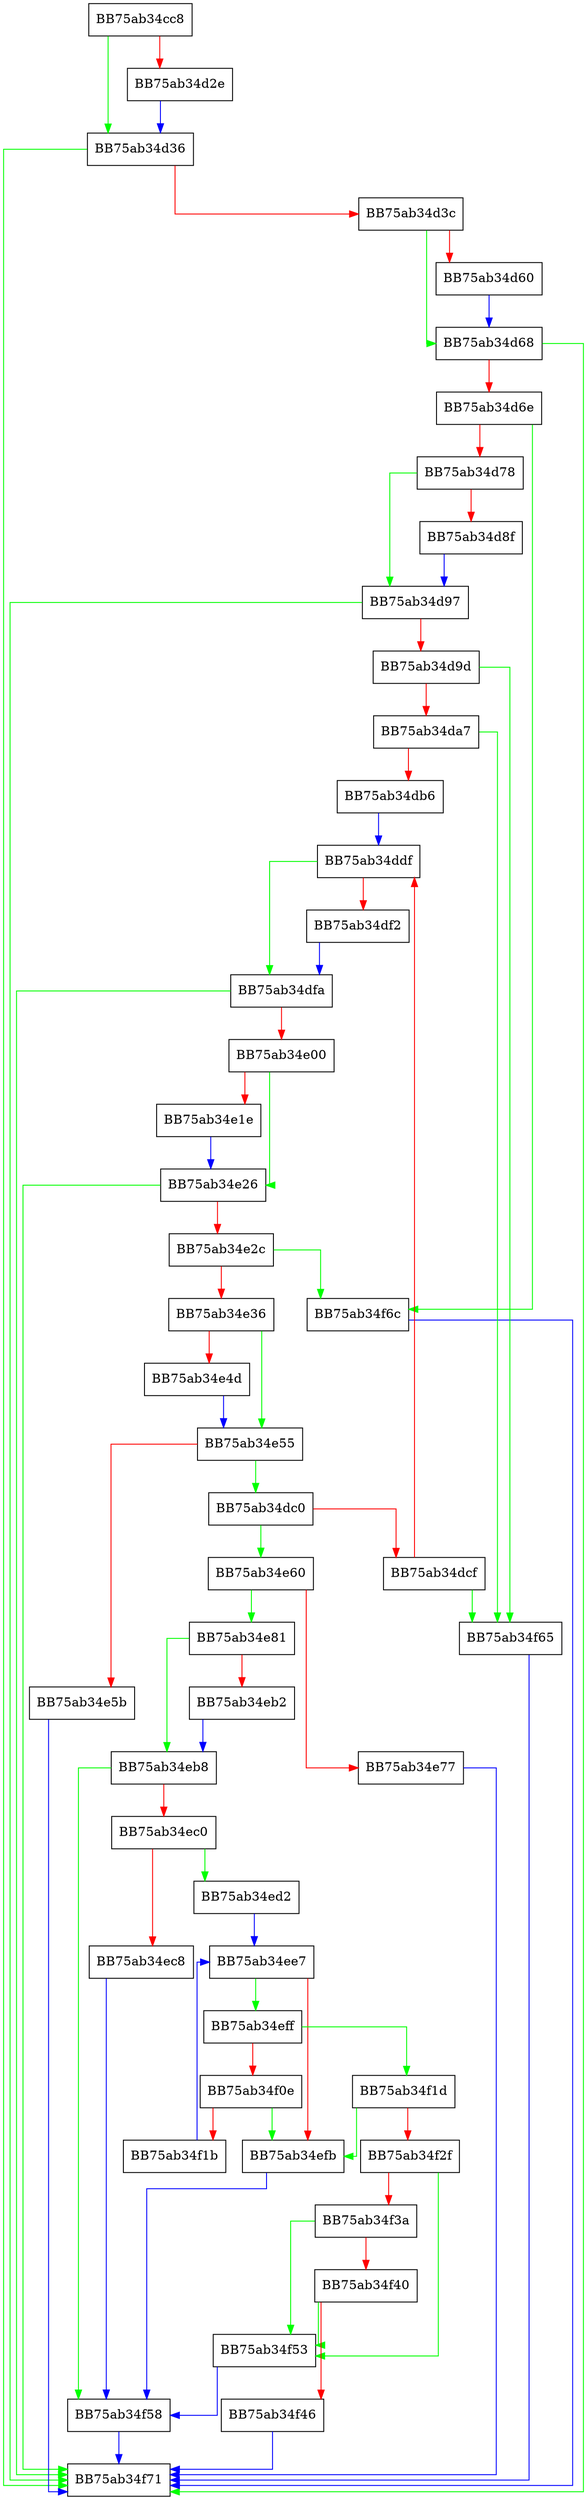 digraph GetVbaInfoAtom {
  node [shape="box"];
  graph [splines=ortho];
  BB75ab34cc8 -> BB75ab34d36 [color="green"];
  BB75ab34cc8 -> BB75ab34d2e [color="red"];
  BB75ab34d2e -> BB75ab34d36 [color="blue"];
  BB75ab34d36 -> BB75ab34f71 [color="green"];
  BB75ab34d36 -> BB75ab34d3c [color="red"];
  BB75ab34d3c -> BB75ab34d68 [color="green"];
  BB75ab34d3c -> BB75ab34d60 [color="red"];
  BB75ab34d60 -> BB75ab34d68 [color="blue"];
  BB75ab34d68 -> BB75ab34f71 [color="green"];
  BB75ab34d68 -> BB75ab34d6e [color="red"];
  BB75ab34d6e -> BB75ab34f6c [color="green"];
  BB75ab34d6e -> BB75ab34d78 [color="red"];
  BB75ab34d78 -> BB75ab34d97 [color="green"];
  BB75ab34d78 -> BB75ab34d8f [color="red"];
  BB75ab34d8f -> BB75ab34d97 [color="blue"];
  BB75ab34d97 -> BB75ab34f71 [color="green"];
  BB75ab34d97 -> BB75ab34d9d [color="red"];
  BB75ab34d9d -> BB75ab34f65 [color="green"];
  BB75ab34d9d -> BB75ab34da7 [color="red"];
  BB75ab34da7 -> BB75ab34f65 [color="green"];
  BB75ab34da7 -> BB75ab34db6 [color="red"];
  BB75ab34db6 -> BB75ab34ddf [color="blue"];
  BB75ab34dc0 -> BB75ab34e60 [color="green"];
  BB75ab34dc0 -> BB75ab34dcf [color="red"];
  BB75ab34dcf -> BB75ab34f65 [color="green"];
  BB75ab34dcf -> BB75ab34ddf [color="red"];
  BB75ab34ddf -> BB75ab34dfa [color="green"];
  BB75ab34ddf -> BB75ab34df2 [color="red"];
  BB75ab34df2 -> BB75ab34dfa [color="blue"];
  BB75ab34dfa -> BB75ab34f71 [color="green"];
  BB75ab34dfa -> BB75ab34e00 [color="red"];
  BB75ab34e00 -> BB75ab34e26 [color="green"];
  BB75ab34e00 -> BB75ab34e1e [color="red"];
  BB75ab34e1e -> BB75ab34e26 [color="blue"];
  BB75ab34e26 -> BB75ab34f71 [color="green"];
  BB75ab34e26 -> BB75ab34e2c [color="red"];
  BB75ab34e2c -> BB75ab34f6c [color="green"];
  BB75ab34e2c -> BB75ab34e36 [color="red"];
  BB75ab34e36 -> BB75ab34e55 [color="green"];
  BB75ab34e36 -> BB75ab34e4d [color="red"];
  BB75ab34e4d -> BB75ab34e55 [color="blue"];
  BB75ab34e55 -> BB75ab34dc0 [color="green"];
  BB75ab34e55 -> BB75ab34e5b [color="red"];
  BB75ab34e5b -> BB75ab34f71 [color="blue"];
  BB75ab34e60 -> BB75ab34e81 [color="green"];
  BB75ab34e60 -> BB75ab34e77 [color="red"];
  BB75ab34e77 -> BB75ab34f71 [color="blue"];
  BB75ab34e81 -> BB75ab34eb8 [color="green"];
  BB75ab34e81 -> BB75ab34eb2 [color="red"];
  BB75ab34eb2 -> BB75ab34eb8 [color="blue"];
  BB75ab34eb8 -> BB75ab34f58 [color="green"];
  BB75ab34eb8 -> BB75ab34ec0 [color="red"];
  BB75ab34ec0 -> BB75ab34ed2 [color="green"];
  BB75ab34ec0 -> BB75ab34ec8 [color="red"];
  BB75ab34ec8 -> BB75ab34f58 [color="blue"];
  BB75ab34ed2 -> BB75ab34ee7 [color="blue"];
  BB75ab34ee7 -> BB75ab34eff [color="green"];
  BB75ab34ee7 -> BB75ab34efb [color="red"];
  BB75ab34efb -> BB75ab34f58 [color="blue"];
  BB75ab34eff -> BB75ab34f1d [color="green"];
  BB75ab34eff -> BB75ab34f0e [color="red"];
  BB75ab34f0e -> BB75ab34efb [color="green"];
  BB75ab34f0e -> BB75ab34f1b [color="red"];
  BB75ab34f1b -> BB75ab34ee7 [color="blue"];
  BB75ab34f1d -> BB75ab34efb [color="green"];
  BB75ab34f1d -> BB75ab34f2f [color="red"];
  BB75ab34f2f -> BB75ab34f53 [color="green"];
  BB75ab34f2f -> BB75ab34f3a [color="red"];
  BB75ab34f3a -> BB75ab34f53 [color="green"];
  BB75ab34f3a -> BB75ab34f40 [color="red"];
  BB75ab34f40 -> BB75ab34f53 [color="green"];
  BB75ab34f40 -> BB75ab34f46 [color="red"];
  BB75ab34f46 -> BB75ab34f71 [color="blue"];
  BB75ab34f53 -> BB75ab34f58 [color="blue"];
  BB75ab34f58 -> BB75ab34f71 [color="blue"];
  BB75ab34f65 -> BB75ab34f71 [color="blue"];
  BB75ab34f6c -> BB75ab34f71 [color="blue"];
}